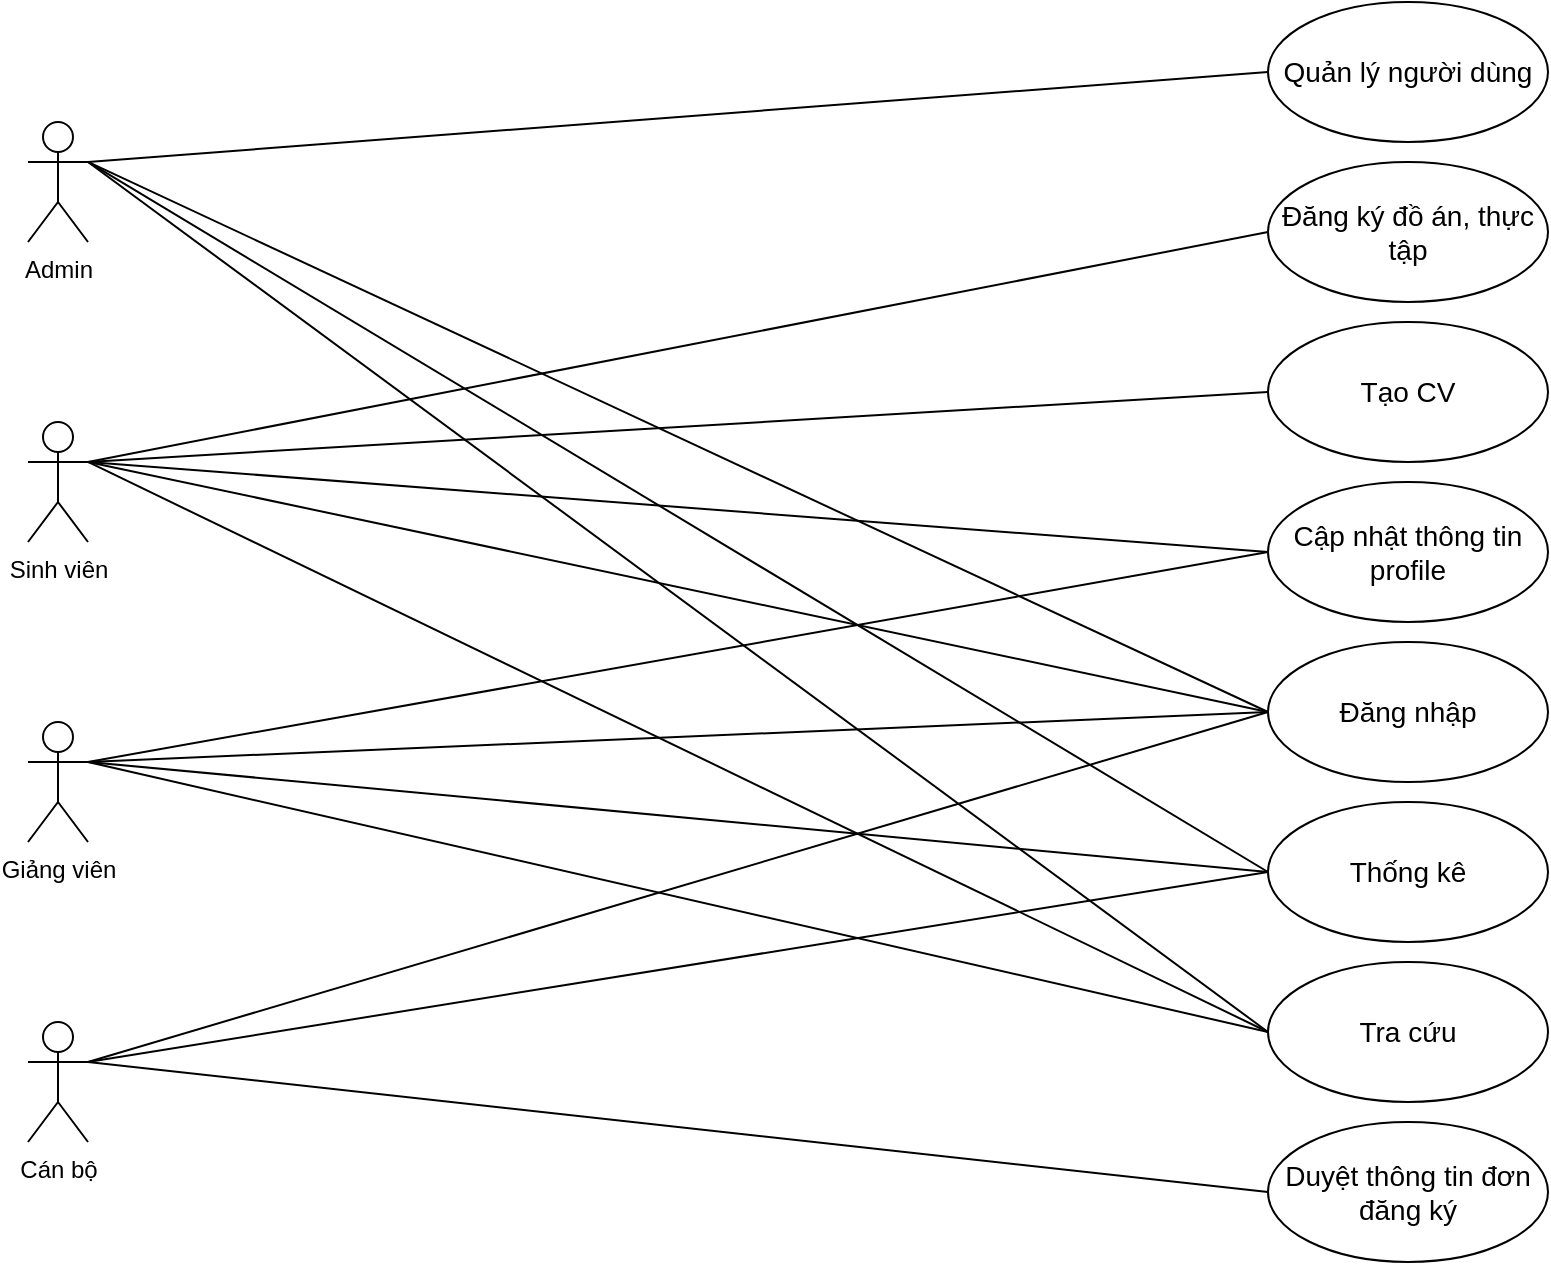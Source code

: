 <mxfile version="20.6.2" type="device"><diagram id="cqGtOAKkYL09z41_xTqu" name="Page-1"><mxGraphModel dx="2224" dy="1289" grid="1" gridSize="10" guides="1" tooltips="1" connect="1" arrows="1" fold="1" page="1" pageScale="1" pageWidth="850" pageHeight="1100" math="0" shadow="0"><root><mxCell id="0"/><mxCell id="1" parent="0"/><mxCell id="cp7qNiUYwuTguFW7oEpq-6" value="Sinh viên" style="shape=umlActor;verticalLabelPosition=bottom;verticalAlign=top;html=1;outlineConnect=0;" parent="1" vertex="1"><mxGeometry x="40" y="210" width="30" height="60" as="geometry"/></mxCell><mxCell id="cp7qNiUYwuTguFW7oEpq-13" value="Giảng viên" style="shape=umlActor;verticalLabelPosition=bottom;verticalAlign=top;html=1;outlineConnect=0;" parent="1" vertex="1"><mxGeometry x="40" y="360" width="30" height="60" as="geometry"/></mxCell><mxCell id="cp7qNiUYwuTguFW7oEpq-16" value="Admin" style="shape=umlActor;verticalLabelPosition=bottom;verticalAlign=top;html=1;outlineConnect=0;" parent="1" vertex="1"><mxGeometry x="40" y="60" width="30" height="60" as="geometry"/></mxCell><mxCell id="cp7qNiUYwuTguFW7oEpq-22" value="Cán bộ" style="shape=umlActor;verticalLabelPosition=bottom;verticalAlign=top;html=1;outlineConnect=0;" parent="1" vertex="1"><mxGeometry x="40" y="510" width="30" height="60" as="geometry"/></mxCell><mxCell id="cp7qNiUYwuTguFW7oEpq-26" value="Cập nhật thông tin profile" style="ellipse;whiteSpace=wrap;html=1;strokeWidth=1;fontSize=14;" parent="1" vertex="1"><mxGeometry x="660" y="240" width="140" height="70" as="geometry"/></mxCell><mxCell id="cp7qNiUYwuTguFW7oEpq-28" value="Đăng nhập" style="ellipse;whiteSpace=wrap;html=1;strokeWidth=1;fontSize=14;" parent="1" vertex="1"><mxGeometry x="660" y="320" width="140" height="70" as="geometry"/></mxCell><mxCell id="cp7qNiUYwuTguFW7oEpq-29" value="Thống kê" style="ellipse;whiteSpace=wrap;html=1;strokeWidth=1;fontSize=14;" parent="1" vertex="1"><mxGeometry x="660" y="400" width="140" height="70" as="geometry"/></mxCell><mxCell id="cp7qNiUYwuTguFW7oEpq-30" value="Tra cứu" style="ellipse;whiteSpace=wrap;html=1;strokeWidth=1;fontSize=14;" parent="1" vertex="1"><mxGeometry x="660" y="480" width="140" height="70" as="geometry"/></mxCell><mxCell id="cp7qNiUYwuTguFW7oEpq-31" value="Quản lý người dùng" style="ellipse;whiteSpace=wrap;html=1;strokeWidth=1;fontSize=14;" parent="1" vertex="1"><mxGeometry x="660" width="140" height="70" as="geometry"/></mxCell><mxCell id="cp7qNiUYwuTguFW7oEpq-32" value="Tạo CV" style="ellipse;whiteSpace=wrap;html=1;strokeWidth=1;fontSize=14;" parent="1" vertex="1"><mxGeometry x="660" y="160" width="140" height="70" as="geometry"/></mxCell><mxCell id="cp7qNiUYwuTguFW7oEpq-36" value="Đăng ký đồ án, thực tập" style="ellipse;whiteSpace=wrap;html=1;strokeWidth=1;fontSize=14;" parent="1" vertex="1"><mxGeometry x="660" y="80" width="140" height="70" as="geometry"/></mxCell><mxCell id="cp7qNiUYwuTguFW7oEpq-41" value="" style="endArrow=none;html=1;rounded=0;entryX=0;entryY=0.5;entryDx=0;entryDy=0;exitX=1;exitY=0.333;exitDx=0;exitDy=0;exitPerimeter=0;" parent="1" source="cp7qNiUYwuTguFW7oEpq-16" target="cp7qNiUYwuTguFW7oEpq-31" edge="1"><mxGeometry width="50" height="50" relative="1" as="geometry"><mxPoint x="170" y="170" as="sourcePoint"/><mxPoint x="310" y="90" as="targetPoint"/></mxGeometry></mxCell><mxCell id="cp7qNiUYwuTguFW7oEpq-42" value="" style="endArrow=none;html=1;rounded=0;entryX=0;entryY=0.5;entryDx=0;entryDy=0;exitX=1;exitY=0.333;exitDx=0;exitDy=0;exitPerimeter=0;" parent="1" source="cp7qNiUYwuTguFW7oEpq-16" target="cp7qNiUYwuTguFW7oEpq-28" edge="1"><mxGeometry width="50" height="50" relative="1" as="geometry"><mxPoint x="170" y="170" as="sourcePoint"/><mxPoint x="460.0" y="65" as="targetPoint"/></mxGeometry></mxCell><mxCell id="cp7qNiUYwuTguFW7oEpq-43" value="" style="endArrow=none;html=1;rounded=0;entryX=0;entryY=0.5;entryDx=0;entryDy=0;exitX=1;exitY=0.333;exitDx=0;exitDy=0;exitPerimeter=0;" parent="1" source="cp7qNiUYwuTguFW7oEpq-16" target="cp7qNiUYwuTguFW7oEpq-29" edge="1"><mxGeometry width="50" height="50" relative="1" as="geometry"><mxPoint x="290" y="160" as="sourcePoint"/><mxPoint x="460.0" y="655" as="targetPoint"/></mxGeometry></mxCell><mxCell id="cp7qNiUYwuTguFW7oEpq-44" value="" style="endArrow=none;html=1;rounded=0;entryX=0;entryY=0.5;entryDx=0;entryDy=0;exitX=1;exitY=0.333;exitDx=0;exitDy=0;exitPerimeter=0;" parent="1" source="cp7qNiUYwuTguFW7oEpq-16" target="cp7qNiUYwuTguFW7oEpq-30" edge="1"><mxGeometry width="50" height="50" relative="1" as="geometry"><mxPoint x="170" y="170" as="sourcePoint"/><mxPoint x="460.0" y="785" as="targetPoint"/></mxGeometry></mxCell><mxCell id="cp7qNiUYwuTguFW7oEpq-45" value="" style="endArrow=none;html=1;rounded=0;entryX=0;entryY=0.5;entryDx=0;entryDy=0;exitX=1;exitY=0.333;exitDx=0;exitDy=0;exitPerimeter=0;" parent="1" source="cp7qNiUYwuTguFW7oEpq-6" target="cp7qNiUYwuTguFW7oEpq-36" edge="1"><mxGeometry width="50" height="50" relative="1" as="geometry"><mxPoint x="180" y="180" as="sourcePoint"/><mxPoint x="460.0" y="65" as="targetPoint"/></mxGeometry></mxCell><mxCell id="cp7qNiUYwuTguFW7oEpq-46" value="" style="endArrow=none;html=1;rounded=0;entryX=0;entryY=0.5;entryDx=0;entryDy=0;exitX=1;exitY=0.333;exitDx=0;exitDy=0;exitPerimeter=0;" parent="1" source="cp7qNiUYwuTguFW7oEpq-6" target="cp7qNiUYwuTguFW7oEpq-32" edge="1"><mxGeometry width="50" height="50" relative="1" as="geometry"><mxPoint x="180" y="400" as="sourcePoint"/><mxPoint x="460.0" y="175" as="targetPoint"/></mxGeometry></mxCell><mxCell id="cp7qNiUYwuTguFW7oEpq-47" value="" style="endArrow=none;html=1;rounded=0;entryX=0;entryY=0.5;entryDx=0;entryDy=0;exitX=1;exitY=0.333;exitDx=0;exitDy=0;exitPerimeter=0;" parent="1" source="cp7qNiUYwuTguFW7oEpq-6" target="cp7qNiUYwuTguFW7oEpq-26" edge="1"><mxGeometry width="50" height="50" relative="1" as="geometry"><mxPoint x="180" y="400" as="sourcePoint"/><mxPoint x="460.0" y="295" as="targetPoint"/></mxGeometry></mxCell><mxCell id="cp7qNiUYwuTguFW7oEpq-50" value="" style="endArrow=none;html=1;rounded=0;entryX=0;entryY=0.5;entryDx=0;entryDy=0;exitX=1;exitY=0.333;exitDx=0;exitDy=0;exitPerimeter=0;" parent="1" source="cp7qNiUYwuTguFW7oEpq-13" target="cp7qNiUYwuTguFW7oEpq-26" edge="1"><mxGeometry width="50" height="50" relative="1" as="geometry"><mxPoint x="180" y="620" as="sourcePoint"/><mxPoint x="460.0" y="525" as="targetPoint"/></mxGeometry></mxCell><mxCell id="cp7qNiUYwuTguFW7oEpq-51" value="" style="endArrow=none;html=1;rounded=0;entryX=0;entryY=0.5;entryDx=0;entryDy=0;exitX=1;exitY=0.333;exitDx=0;exitDy=0;exitPerimeter=0;" parent="1" source="cp7qNiUYwuTguFW7oEpq-6" target="cp7qNiUYwuTguFW7oEpq-30" edge="1"><mxGeometry width="50" height="50" relative="1" as="geometry"><mxPoint x="180" y="620" as="sourcePoint"/><mxPoint x="460.0" y="415" as="targetPoint"/></mxGeometry></mxCell><mxCell id="cp7qNiUYwuTguFW7oEpq-52" value="" style="endArrow=none;html=1;rounded=0;entryX=0;entryY=0.5;entryDx=0;entryDy=0;exitX=1;exitY=0.333;exitDx=0;exitDy=0;exitPerimeter=0;" parent="1" source="cp7qNiUYwuTguFW7oEpq-13" target="cp7qNiUYwuTguFW7oEpq-29" edge="1"><mxGeometry width="50" height="50" relative="1" as="geometry"><mxPoint x="170" y="570" as="sourcePoint"/><mxPoint x="460.0" y="920" as="targetPoint"/></mxGeometry></mxCell><mxCell id="cp7qNiUYwuTguFW7oEpq-53" value="" style="endArrow=none;html=1;rounded=0;entryX=0;entryY=0.5;entryDx=0;entryDy=0;exitX=1;exitY=0.333;exitDx=0;exitDy=0;exitPerimeter=0;" parent="1" source="cp7qNiUYwuTguFW7oEpq-22" target="cp7qNiUYwuTguFW7oEpq-29" edge="1"><mxGeometry width="50" height="50" relative="1" as="geometry"><mxPoint x="180" y="620" as="sourcePoint"/><mxPoint x="460.0" y="785" as="targetPoint"/></mxGeometry></mxCell><mxCell id="cp7qNiUYwuTguFW7oEpq-54" value="" style="endArrow=none;html=1;rounded=0;entryX=0;entryY=0.5;entryDx=0;entryDy=0;exitX=1;exitY=0.333;exitDx=0;exitDy=0;exitPerimeter=0;" parent="1" source="cp7qNiUYwuTguFW7oEpq-13" target="cp7qNiUYwuTguFW7oEpq-30" edge="1"><mxGeometry width="50" height="50" relative="1" as="geometry"><mxPoint x="110" y="610" as="sourcePoint"/><mxPoint x="460.0" y="785" as="targetPoint"/></mxGeometry></mxCell><mxCell id="cp7qNiUYwuTguFW7oEpq-55" value="" style="endArrow=none;html=1;rounded=0;entryX=0;entryY=0.5;entryDx=0;entryDy=0;exitX=1;exitY=0.333;exitDx=0;exitDy=0;exitPerimeter=0;" parent="1" source="cp7qNiUYwuTguFW7oEpq-22" target="cp7qNiUYwuTguFW7oEpq-28" edge="1"><mxGeometry width="50" height="50" relative="1" as="geometry"><mxPoint x="170" y="800" as="sourcePoint"/><mxPoint x="460.0" y="920" as="targetPoint"/></mxGeometry></mxCell><mxCell id="cp7qNiUYwuTguFW7oEpq-56" value="" style="endArrow=none;html=1;rounded=0;exitX=1;exitY=0.333;exitDx=0;exitDy=0;exitPerimeter=0;entryX=0;entryY=0.5;entryDx=0;entryDy=0;" parent="1" source="cp7qNiUYwuTguFW7oEpq-13" target="cp7qNiUYwuTguFW7oEpq-28" edge="1"><mxGeometry width="50" height="50" relative="1" as="geometry"><mxPoint x="180" y="810" as="sourcePoint"/><mxPoint x="450" y="710" as="targetPoint"/></mxGeometry></mxCell><mxCell id="cp7qNiUYwuTguFW7oEpq-57" value="" style="endArrow=none;html=1;rounded=0;entryX=0;entryY=0.5;entryDx=0;entryDy=0;exitX=1;exitY=0.333;exitDx=0;exitDy=0;exitPerimeter=0;" parent="1" source="cp7qNiUYwuTguFW7oEpq-6" target="cp7qNiUYwuTguFW7oEpq-28" edge="1"><mxGeometry width="50" height="50" relative="1" as="geometry"><mxPoint x="180" y="400" as="sourcePoint"/><mxPoint x="460.0" y="920" as="targetPoint"/></mxGeometry></mxCell><mxCell id="cp7qNiUYwuTguFW7oEpq-58" value="Duyệt thông tin đơn đăng ký" style="ellipse;whiteSpace=wrap;html=1;strokeWidth=1;fontSize=14;" parent="1" vertex="1"><mxGeometry x="660" y="560" width="140" height="70" as="geometry"/></mxCell><mxCell id="cp7qNiUYwuTguFW7oEpq-59" value="" style="endArrow=none;html=1;rounded=0;entryX=0;entryY=0.5;entryDx=0;entryDy=0;exitX=1;exitY=0.333;exitDx=0;exitDy=0;exitPerimeter=0;" parent="1" source="cp7qNiUYwuTguFW7oEpq-22" target="cp7qNiUYwuTguFW7oEpq-58" edge="1"><mxGeometry width="50" height="50" relative="1" as="geometry"><mxPoint x="190" y="730" as="sourcePoint"/><mxPoint x="590" y="745" as="targetPoint"/></mxGeometry></mxCell></root></mxGraphModel></diagram></mxfile>